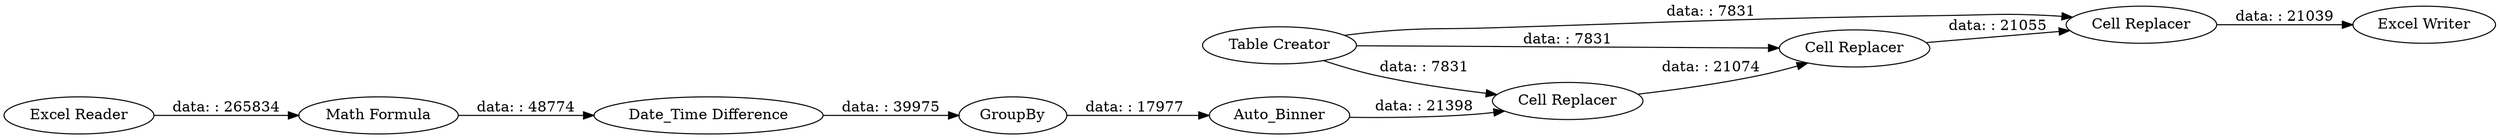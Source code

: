 digraph {
	"-2406898169005099848_3" [label="Date_Time Difference"]
	"-2406898169005099848_8" [label="Cell Replacer"]
	"-2406898169005099848_5" [label=Auto_Binner]
	"-2406898169005099848_7" [label="Cell Replacer"]
	"-2406898169005099848_1" [label="Excel Reader"]
	"-2406898169005099848_9" [label="Cell Replacer"]
	"-2406898169005099848_10" [label="Excel Writer"]
	"-2406898169005099848_6" [label="Table Creator"]
	"-2406898169005099848_4" [label=GroupBy]
	"-2406898169005099848_11" [label="Math Formula"]
	"-2406898169005099848_4" -> "-2406898169005099848_5" [label="data: : 17977"]
	"-2406898169005099848_8" -> "-2406898169005099848_9" [label="data: : 21055"]
	"-2406898169005099848_1" -> "-2406898169005099848_11" [label="data: : 265834"]
	"-2406898169005099848_6" -> "-2406898169005099848_9" [label="data: : 7831"]
	"-2406898169005099848_6" -> "-2406898169005099848_8" [label="data: : 7831"]
	"-2406898169005099848_9" -> "-2406898169005099848_10" [label="data: : 21039"]
	"-2406898169005099848_3" -> "-2406898169005099848_4" [label="data: : 39975"]
	"-2406898169005099848_11" -> "-2406898169005099848_3" [label="data: : 48774"]
	"-2406898169005099848_6" -> "-2406898169005099848_7" [label="data: : 7831"]
	"-2406898169005099848_5" -> "-2406898169005099848_7" [label="data: : 21398"]
	"-2406898169005099848_7" -> "-2406898169005099848_8" [label="data: : 21074"]
	rankdir=LR
}
